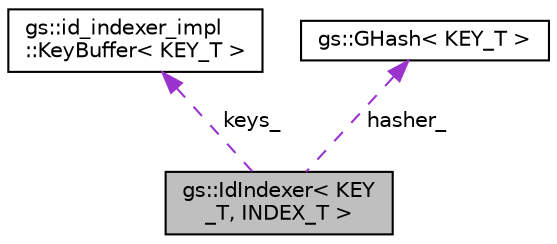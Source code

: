 digraph "gs::IdIndexer&lt; KEY_T, INDEX_T &gt;"
{
 // LATEX_PDF_SIZE
  edge [fontname="Helvetica",fontsize="10",labelfontname="Helvetica",labelfontsize="10"];
  node [fontname="Helvetica",fontsize="10",shape=record];
  Node1 [label="gs::IdIndexer\< KEY\l_T, INDEX_T \>",height=0.2,width=0.4,color="black", fillcolor="grey75", style="filled", fontcolor="black",tooltip=" "];
  Node2 -> Node1 [dir="back",color="darkorchid3",fontsize="10",style="dashed",label=" keys_" ,fontname="Helvetica"];
  Node2 [label="gs::id_indexer_impl\l::KeyBuffer\< KEY_T \>",height=0.2,width=0.4,color="black", fillcolor="white", style="filled",URL="$structgs_1_1id__indexer__impl_1_1KeyBuffer.html",tooltip=" "];
  Node3 -> Node1 [dir="back",color="darkorchid3",fontsize="10",style="dashed",label=" hasher_" ,fontname="Helvetica"];
  Node3 [label="gs::GHash\< KEY_T \>",height=0.2,width=0.4,color="black", fillcolor="white", style="filled",URL="$structgs_1_1GHash.html",tooltip=" "];
}
